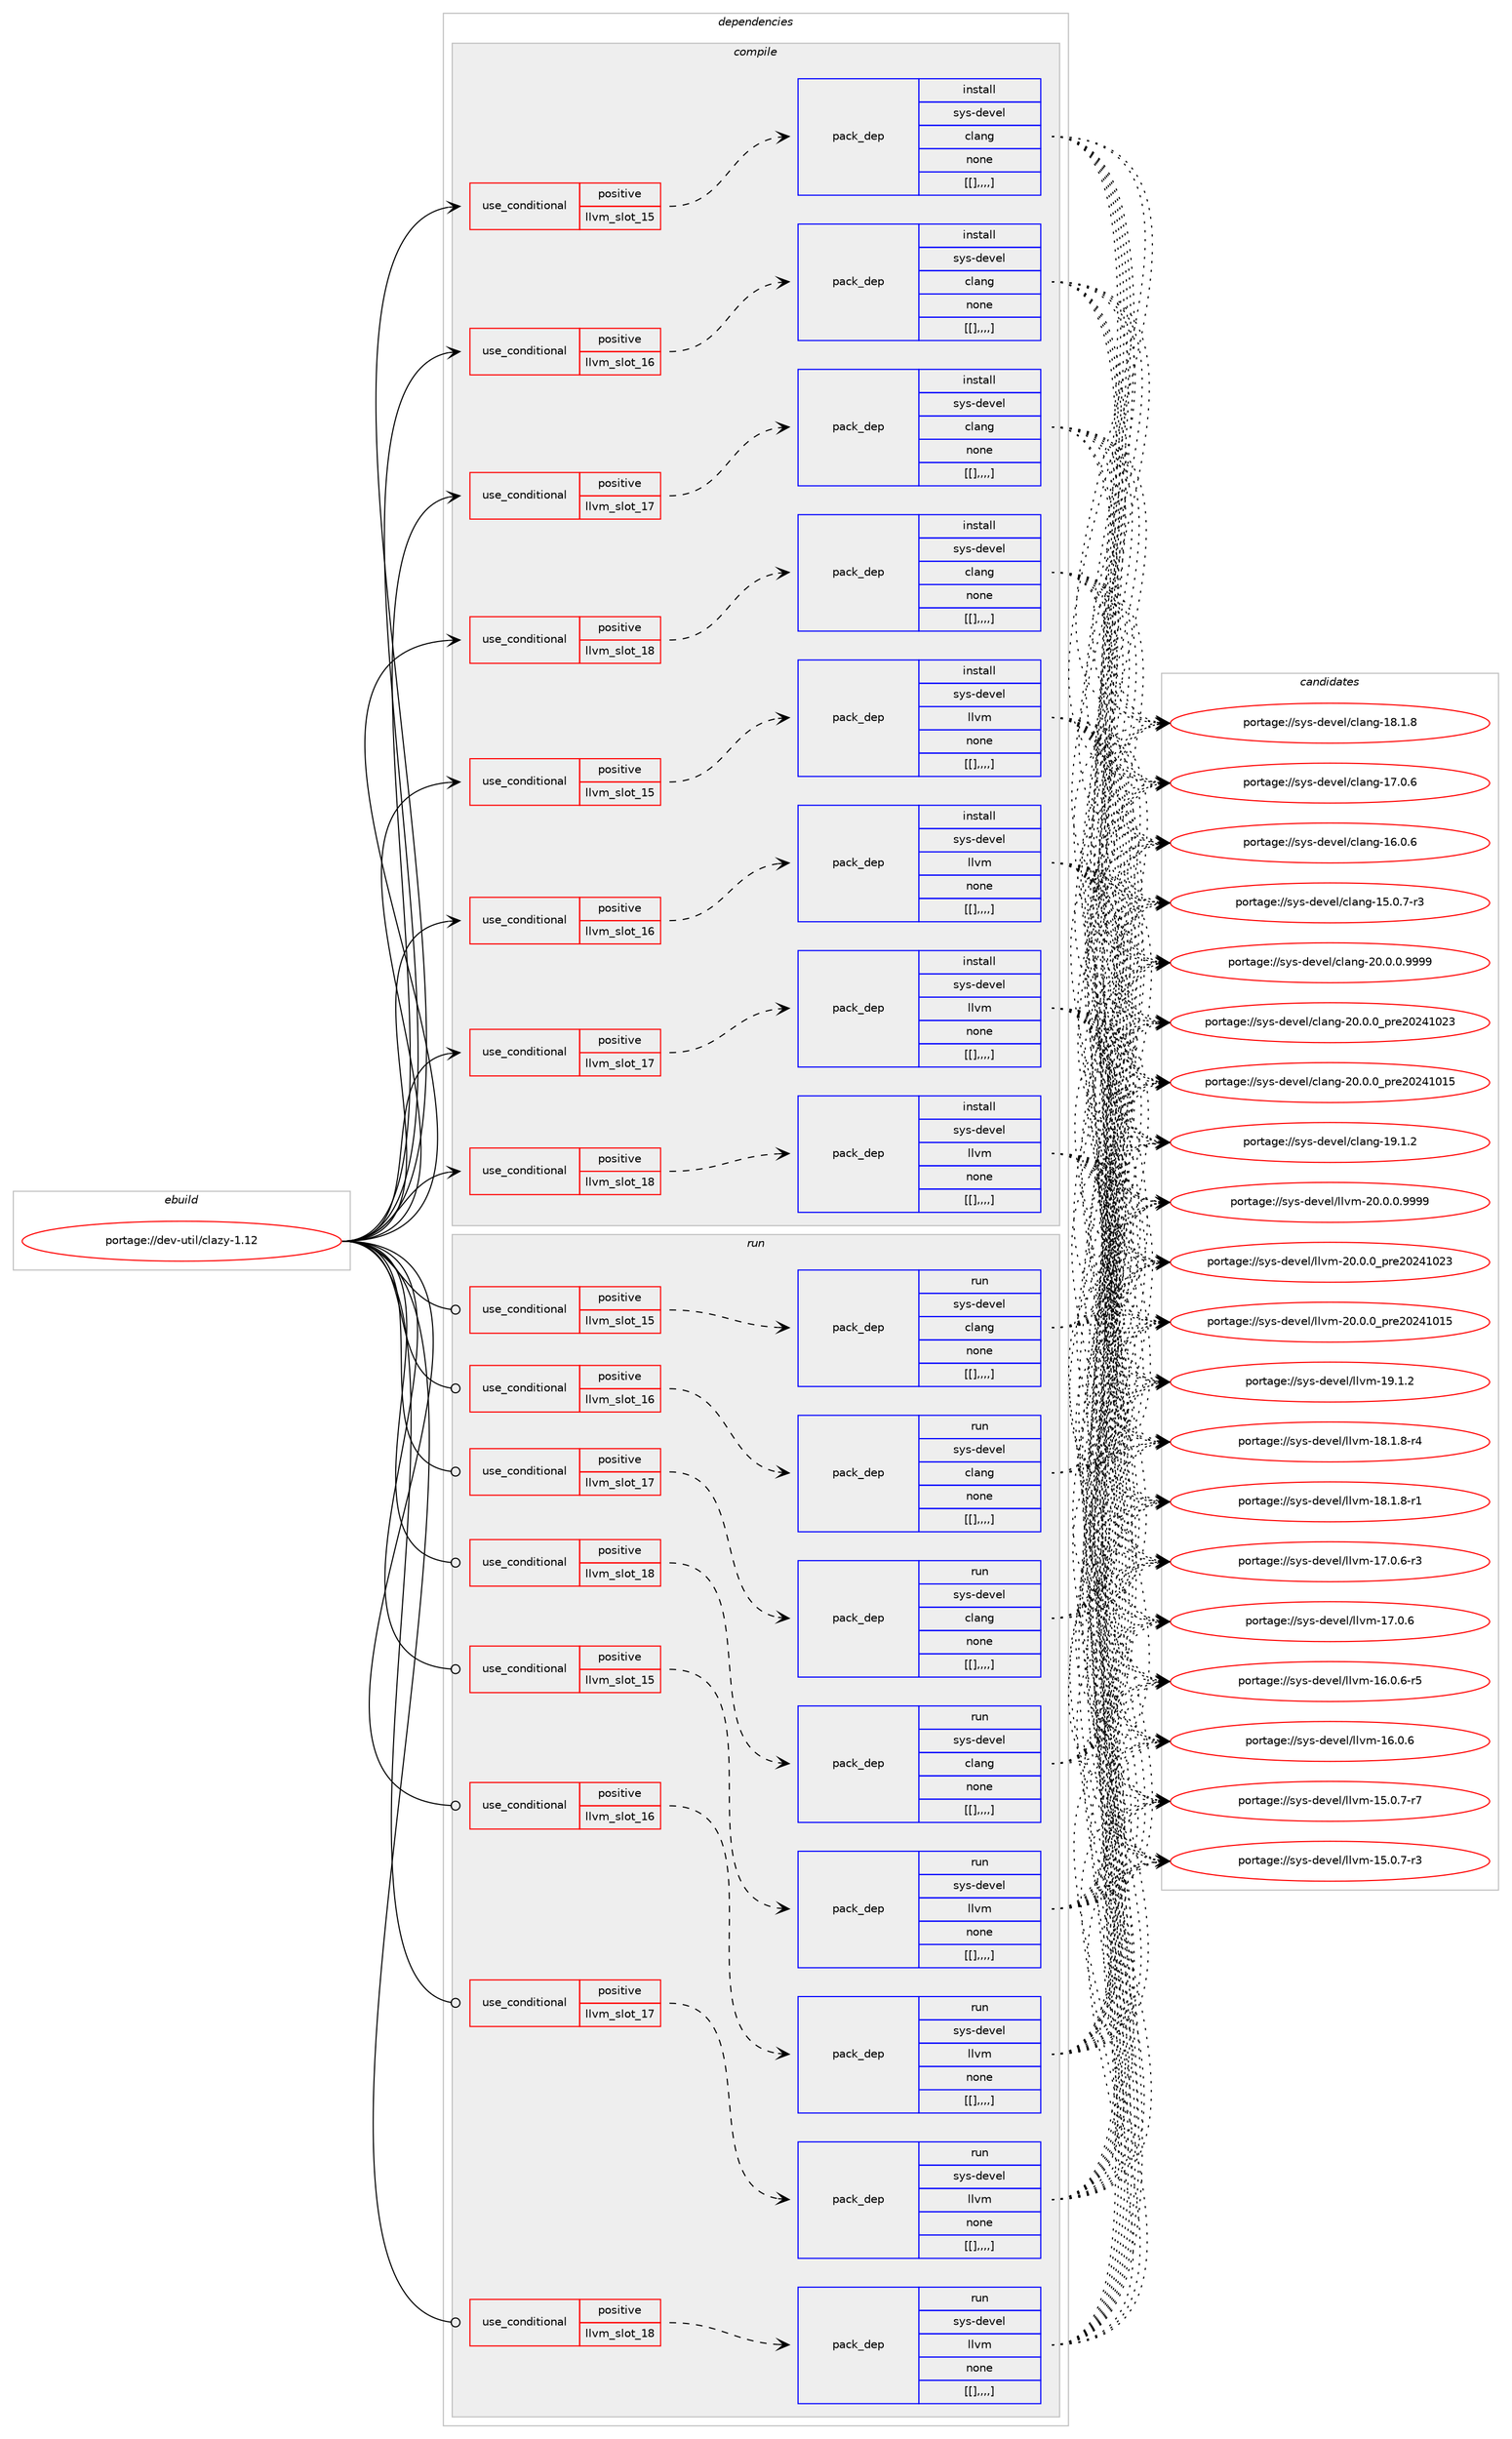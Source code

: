 digraph prolog {

# *************
# Graph options
# *************

newrank=true;
concentrate=true;
compound=true;
graph [rankdir=LR,fontname=Helvetica,fontsize=10,ranksep=1.5];#, ranksep=2.5, nodesep=0.2];
edge  [arrowhead=vee];
node  [fontname=Helvetica,fontsize=10];

# **********
# The ebuild
# **********

subgraph cluster_leftcol {
color=gray;
label=<<i>ebuild</i>>;
id [label="portage://dev-util/clazy-1.12", color=red, width=4, href="../dev-util/clazy-1.12.svg"];
}

# ****************
# The dependencies
# ****************

subgraph cluster_midcol {
color=gray;
label=<<i>dependencies</i>>;
subgraph cluster_compile {
fillcolor="#eeeeee";
style=filled;
label=<<i>compile</i>>;
subgraph cond64394 {
dependency224344 [label=<<TABLE BORDER="0" CELLBORDER="1" CELLSPACING="0" CELLPADDING="4"><TR><TD ROWSPAN="3" CELLPADDING="10">use_conditional</TD></TR><TR><TD>positive</TD></TR><TR><TD>llvm_slot_15</TD></TR></TABLE>>, shape=none, color=red];
subgraph pack158445 {
dependency224348 [label=<<TABLE BORDER="0" CELLBORDER="1" CELLSPACING="0" CELLPADDING="4" WIDTH="220"><TR><TD ROWSPAN="6" CELLPADDING="30">pack_dep</TD></TR><TR><TD WIDTH="110">install</TD></TR><TR><TD>sys-devel</TD></TR><TR><TD>clang</TD></TR><TR><TD>none</TD></TR><TR><TD>[[],,,,]</TD></TR></TABLE>>, shape=none, color=blue];
}
dependency224344:e -> dependency224348:w [weight=20,style="dashed",arrowhead="vee"];
}
id:e -> dependency224344:w [weight=20,style="solid",arrowhead="vee"];
subgraph cond64396 {
dependency224364 [label=<<TABLE BORDER="0" CELLBORDER="1" CELLSPACING="0" CELLPADDING="4"><TR><TD ROWSPAN="3" CELLPADDING="10">use_conditional</TD></TR><TR><TD>positive</TD></TR><TR><TD>llvm_slot_15</TD></TR></TABLE>>, shape=none, color=red];
subgraph pack158461 {
dependency224369 [label=<<TABLE BORDER="0" CELLBORDER="1" CELLSPACING="0" CELLPADDING="4" WIDTH="220"><TR><TD ROWSPAN="6" CELLPADDING="30">pack_dep</TD></TR><TR><TD WIDTH="110">install</TD></TR><TR><TD>sys-devel</TD></TR><TR><TD>llvm</TD></TR><TR><TD>none</TD></TR><TR><TD>[[],,,,]</TD></TR></TABLE>>, shape=none, color=blue];
}
dependency224364:e -> dependency224369:w [weight=20,style="dashed",arrowhead="vee"];
}
id:e -> dependency224364:w [weight=20,style="solid",arrowhead="vee"];
subgraph cond64401 {
dependency224376 [label=<<TABLE BORDER="0" CELLBORDER="1" CELLSPACING="0" CELLPADDING="4"><TR><TD ROWSPAN="3" CELLPADDING="10">use_conditional</TD></TR><TR><TD>positive</TD></TR><TR><TD>llvm_slot_16</TD></TR></TABLE>>, shape=none, color=red];
subgraph pack158489 {
dependency224404 [label=<<TABLE BORDER="0" CELLBORDER="1" CELLSPACING="0" CELLPADDING="4" WIDTH="220"><TR><TD ROWSPAN="6" CELLPADDING="30">pack_dep</TD></TR><TR><TD WIDTH="110">install</TD></TR><TR><TD>sys-devel</TD></TR><TR><TD>clang</TD></TR><TR><TD>none</TD></TR><TR><TD>[[],,,,]</TD></TR></TABLE>>, shape=none, color=blue];
}
dependency224376:e -> dependency224404:w [weight=20,style="dashed",arrowhead="vee"];
}
id:e -> dependency224376:w [weight=20,style="solid",arrowhead="vee"];
subgraph cond64406 {
dependency224454 [label=<<TABLE BORDER="0" CELLBORDER="1" CELLSPACING="0" CELLPADDING="4"><TR><TD ROWSPAN="3" CELLPADDING="10">use_conditional</TD></TR><TR><TD>positive</TD></TR><TR><TD>llvm_slot_16</TD></TR></TABLE>>, shape=none, color=red];
subgraph pack158542 {
dependency224470 [label=<<TABLE BORDER="0" CELLBORDER="1" CELLSPACING="0" CELLPADDING="4" WIDTH="220"><TR><TD ROWSPAN="6" CELLPADDING="30">pack_dep</TD></TR><TR><TD WIDTH="110">install</TD></TR><TR><TD>sys-devel</TD></TR><TR><TD>llvm</TD></TR><TR><TD>none</TD></TR><TR><TD>[[],,,,]</TD></TR></TABLE>>, shape=none, color=blue];
}
dependency224454:e -> dependency224470:w [weight=20,style="dashed",arrowhead="vee"];
}
id:e -> dependency224454:w [weight=20,style="solid",arrowhead="vee"];
subgraph cond64414 {
dependency224487 [label=<<TABLE BORDER="0" CELLBORDER="1" CELLSPACING="0" CELLPADDING="4"><TR><TD ROWSPAN="3" CELLPADDING="10">use_conditional</TD></TR><TR><TD>positive</TD></TR><TR><TD>llvm_slot_17</TD></TR></TABLE>>, shape=none, color=red];
subgraph pack158576 {
dependency224516 [label=<<TABLE BORDER="0" CELLBORDER="1" CELLSPACING="0" CELLPADDING="4" WIDTH="220"><TR><TD ROWSPAN="6" CELLPADDING="30">pack_dep</TD></TR><TR><TD WIDTH="110">install</TD></TR><TR><TD>sys-devel</TD></TR><TR><TD>clang</TD></TR><TR><TD>none</TD></TR><TR><TD>[[],,,,]</TD></TR></TABLE>>, shape=none, color=blue];
}
dependency224487:e -> dependency224516:w [weight=20,style="dashed",arrowhead="vee"];
}
id:e -> dependency224487:w [weight=20,style="solid",arrowhead="vee"];
subgraph cond64426 {
dependency224549 [label=<<TABLE BORDER="0" CELLBORDER="1" CELLSPACING="0" CELLPADDING="4"><TR><TD ROWSPAN="3" CELLPADDING="10">use_conditional</TD></TR><TR><TD>positive</TD></TR><TR><TD>llvm_slot_17</TD></TR></TABLE>>, shape=none, color=red];
subgraph pack158620 {
dependency224559 [label=<<TABLE BORDER="0" CELLBORDER="1" CELLSPACING="0" CELLPADDING="4" WIDTH="220"><TR><TD ROWSPAN="6" CELLPADDING="30">pack_dep</TD></TR><TR><TD WIDTH="110">install</TD></TR><TR><TD>sys-devel</TD></TR><TR><TD>llvm</TD></TR><TR><TD>none</TD></TR><TR><TD>[[],,,,]</TD></TR></TABLE>>, shape=none, color=blue];
}
dependency224549:e -> dependency224559:w [weight=20,style="dashed",arrowhead="vee"];
}
id:e -> dependency224549:w [weight=20,style="solid",arrowhead="vee"];
subgraph cond64428 {
dependency224612 [label=<<TABLE BORDER="0" CELLBORDER="1" CELLSPACING="0" CELLPADDING="4"><TR><TD ROWSPAN="3" CELLPADDING="10">use_conditional</TD></TR><TR><TD>positive</TD></TR><TR><TD>llvm_slot_18</TD></TR></TABLE>>, shape=none, color=red];
subgraph pack158674 {
dependency224624 [label=<<TABLE BORDER="0" CELLBORDER="1" CELLSPACING="0" CELLPADDING="4" WIDTH="220"><TR><TD ROWSPAN="6" CELLPADDING="30">pack_dep</TD></TR><TR><TD WIDTH="110">install</TD></TR><TR><TD>sys-devel</TD></TR><TR><TD>clang</TD></TR><TR><TD>none</TD></TR><TR><TD>[[],,,,]</TD></TR></TABLE>>, shape=none, color=blue];
}
dependency224612:e -> dependency224624:w [weight=20,style="dashed",arrowhead="vee"];
}
id:e -> dependency224612:w [weight=20,style="solid",arrowhead="vee"];
subgraph cond64440 {
dependency224648 [label=<<TABLE BORDER="0" CELLBORDER="1" CELLSPACING="0" CELLPADDING="4"><TR><TD ROWSPAN="3" CELLPADDING="10">use_conditional</TD></TR><TR><TD>positive</TD></TR><TR><TD>llvm_slot_18</TD></TR></TABLE>>, shape=none, color=red];
subgraph pack158702 {
dependency224664 [label=<<TABLE BORDER="0" CELLBORDER="1" CELLSPACING="0" CELLPADDING="4" WIDTH="220"><TR><TD ROWSPAN="6" CELLPADDING="30">pack_dep</TD></TR><TR><TD WIDTH="110">install</TD></TR><TR><TD>sys-devel</TD></TR><TR><TD>llvm</TD></TR><TR><TD>none</TD></TR><TR><TD>[[],,,,]</TD></TR></TABLE>>, shape=none, color=blue];
}
dependency224648:e -> dependency224664:w [weight=20,style="dashed",arrowhead="vee"];
}
id:e -> dependency224648:w [weight=20,style="solid",arrowhead="vee"];
}
subgraph cluster_compileandrun {
fillcolor="#eeeeee";
style=filled;
label=<<i>compile and run</i>>;
}
subgraph cluster_run {
fillcolor="#eeeeee";
style=filled;
label=<<i>run</i>>;
subgraph cond64450 {
dependency224668 [label=<<TABLE BORDER="0" CELLBORDER="1" CELLSPACING="0" CELLPADDING="4"><TR><TD ROWSPAN="3" CELLPADDING="10">use_conditional</TD></TR><TR><TD>positive</TD></TR><TR><TD>llvm_slot_15</TD></TR></TABLE>>, shape=none, color=red];
subgraph pack158748 {
dependency224710 [label=<<TABLE BORDER="0" CELLBORDER="1" CELLSPACING="0" CELLPADDING="4" WIDTH="220"><TR><TD ROWSPAN="6" CELLPADDING="30">pack_dep</TD></TR><TR><TD WIDTH="110">run</TD></TR><TR><TD>sys-devel</TD></TR><TR><TD>clang</TD></TR><TR><TD>none</TD></TR><TR><TD>[[],,,,]</TD></TR></TABLE>>, shape=none, color=blue];
}
dependency224668:e -> dependency224710:w [weight=20,style="dashed",arrowhead="vee"];
}
id:e -> dependency224668:w [weight=20,style="solid",arrowhead="odot"];
subgraph cond64466 {
dependency224734 [label=<<TABLE BORDER="0" CELLBORDER="1" CELLSPACING="0" CELLPADDING="4"><TR><TD ROWSPAN="3" CELLPADDING="10">use_conditional</TD></TR><TR><TD>positive</TD></TR><TR><TD>llvm_slot_15</TD></TR></TABLE>>, shape=none, color=red];
subgraph pack158773 {
dependency224747 [label=<<TABLE BORDER="0" CELLBORDER="1" CELLSPACING="0" CELLPADDING="4" WIDTH="220"><TR><TD ROWSPAN="6" CELLPADDING="30">pack_dep</TD></TR><TR><TD WIDTH="110">run</TD></TR><TR><TD>sys-devel</TD></TR><TR><TD>llvm</TD></TR><TR><TD>none</TD></TR><TR><TD>[[],,,,]</TD></TR></TABLE>>, shape=none, color=blue];
}
dependency224734:e -> dependency224747:w [weight=20,style="dashed",arrowhead="vee"];
}
id:e -> dependency224734:w [weight=20,style="solid",arrowhead="odot"];
subgraph cond64468 {
dependency224750 [label=<<TABLE BORDER="0" CELLBORDER="1" CELLSPACING="0" CELLPADDING="4"><TR><TD ROWSPAN="3" CELLPADDING="10">use_conditional</TD></TR><TR><TD>positive</TD></TR><TR><TD>llvm_slot_16</TD></TR></TABLE>>, shape=none, color=red];
subgraph pack158778 {
dependency224764 [label=<<TABLE BORDER="0" CELLBORDER="1" CELLSPACING="0" CELLPADDING="4" WIDTH="220"><TR><TD ROWSPAN="6" CELLPADDING="30">pack_dep</TD></TR><TR><TD WIDTH="110">run</TD></TR><TR><TD>sys-devel</TD></TR><TR><TD>clang</TD></TR><TR><TD>none</TD></TR><TR><TD>[[],,,,]</TD></TR></TABLE>>, shape=none, color=blue];
}
dependency224750:e -> dependency224764:w [weight=20,style="dashed",arrowhead="vee"];
}
id:e -> dependency224750:w [weight=20,style="solid",arrowhead="odot"];
subgraph cond64478 {
dependency224784 [label=<<TABLE BORDER="0" CELLBORDER="1" CELLSPACING="0" CELLPADDING="4"><TR><TD ROWSPAN="3" CELLPADDING="10">use_conditional</TD></TR><TR><TD>positive</TD></TR><TR><TD>llvm_slot_16</TD></TR></TABLE>>, shape=none, color=red];
subgraph pack158817 {
dependency224811 [label=<<TABLE BORDER="0" CELLBORDER="1" CELLSPACING="0" CELLPADDING="4" WIDTH="220"><TR><TD ROWSPAN="6" CELLPADDING="30">pack_dep</TD></TR><TR><TD WIDTH="110">run</TD></TR><TR><TD>sys-devel</TD></TR><TR><TD>llvm</TD></TR><TR><TD>none</TD></TR><TR><TD>[[],,,,]</TD></TR></TABLE>>, shape=none, color=blue];
}
dependency224784:e -> dependency224811:w [weight=20,style="dashed",arrowhead="vee"];
}
id:e -> dependency224784:w [weight=20,style="solid",arrowhead="odot"];
subgraph cond64486 {
dependency224817 [label=<<TABLE BORDER="0" CELLBORDER="1" CELLSPACING="0" CELLPADDING="4"><TR><TD ROWSPAN="3" CELLPADDING="10">use_conditional</TD></TR><TR><TD>positive</TD></TR><TR><TD>llvm_slot_17</TD></TR></TABLE>>, shape=none, color=red];
subgraph pack158840 {
dependency224830 [label=<<TABLE BORDER="0" CELLBORDER="1" CELLSPACING="0" CELLPADDING="4" WIDTH="220"><TR><TD ROWSPAN="6" CELLPADDING="30">pack_dep</TD></TR><TR><TD WIDTH="110">run</TD></TR><TR><TD>sys-devel</TD></TR><TR><TD>clang</TD></TR><TR><TD>none</TD></TR><TR><TD>[[],,,,]</TD></TR></TABLE>>, shape=none, color=blue];
}
dependency224817:e -> dependency224830:w [weight=20,style="dashed",arrowhead="vee"];
}
id:e -> dependency224817:w [weight=20,style="solid",arrowhead="odot"];
subgraph cond64491 {
dependency224839 [label=<<TABLE BORDER="0" CELLBORDER="1" CELLSPACING="0" CELLPADDING="4"><TR><TD ROWSPAN="3" CELLPADDING="10">use_conditional</TD></TR><TR><TD>positive</TD></TR><TR><TD>llvm_slot_17</TD></TR></TABLE>>, shape=none, color=red];
subgraph pack158862 {
dependency224858 [label=<<TABLE BORDER="0" CELLBORDER="1" CELLSPACING="0" CELLPADDING="4" WIDTH="220"><TR><TD ROWSPAN="6" CELLPADDING="30">pack_dep</TD></TR><TR><TD WIDTH="110">run</TD></TR><TR><TD>sys-devel</TD></TR><TR><TD>llvm</TD></TR><TR><TD>none</TD></TR><TR><TD>[[],,,,]</TD></TR></TABLE>>, shape=none, color=blue];
}
dependency224839:e -> dependency224858:w [weight=20,style="dashed",arrowhead="vee"];
}
id:e -> dependency224839:w [weight=20,style="solid",arrowhead="odot"];
subgraph cond64501 {
dependency224912 [label=<<TABLE BORDER="0" CELLBORDER="1" CELLSPACING="0" CELLPADDING="4"><TR><TD ROWSPAN="3" CELLPADDING="10">use_conditional</TD></TR><TR><TD>positive</TD></TR><TR><TD>llvm_slot_18</TD></TR></TABLE>>, shape=none, color=red];
subgraph pack158949 {
dependency225024 [label=<<TABLE BORDER="0" CELLBORDER="1" CELLSPACING="0" CELLPADDING="4" WIDTH="220"><TR><TD ROWSPAN="6" CELLPADDING="30">pack_dep</TD></TR><TR><TD WIDTH="110">run</TD></TR><TR><TD>sys-devel</TD></TR><TR><TD>clang</TD></TR><TR><TD>none</TD></TR><TR><TD>[[],,,,]</TD></TR></TABLE>>, shape=none, color=blue];
}
dependency224912:e -> dependency225024:w [weight=20,style="dashed",arrowhead="vee"];
}
id:e -> dependency224912:w [weight=20,style="solid",arrowhead="odot"];
subgraph cond64551 {
dependency225033 [label=<<TABLE BORDER="0" CELLBORDER="1" CELLSPACING="0" CELLPADDING="4"><TR><TD ROWSPAN="3" CELLPADDING="10">use_conditional</TD></TR><TR><TD>positive</TD></TR><TR><TD>llvm_slot_18</TD></TR></TABLE>>, shape=none, color=red];
subgraph pack158985 {
dependency225035 [label=<<TABLE BORDER="0" CELLBORDER="1" CELLSPACING="0" CELLPADDING="4" WIDTH="220"><TR><TD ROWSPAN="6" CELLPADDING="30">pack_dep</TD></TR><TR><TD WIDTH="110">run</TD></TR><TR><TD>sys-devel</TD></TR><TR><TD>llvm</TD></TR><TR><TD>none</TD></TR><TR><TD>[[],,,,]</TD></TR></TABLE>>, shape=none, color=blue];
}
dependency225033:e -> dependency225035:w [weight=20,style="dashed",arrowhead="vee"];
}
id:e -> dependency225033:w [weight=20,style="solid",arrowhead="odot"];
}
}

# **************
# The candidates
# **************

subgraph cluster_choices {
rank=same;
color=gray;
label=<<i>candidates</i>>;

subgraph choice158661 {
color=black;
nodesep=1;
choice11512111545100101118101108479910897110103455048464846484657575757 [label="portage://sys-devel/clang-20.0.0.9999", color=red, width=4,href="../sys-devel/clang-20.0.0.9999.svg"];
choice1151211154510010111810110847991089711010345504846484648951121141015048505249485051 [label="portage://sys-devel/clang-20.0.0_pre20241023", color=red, width=4,href="../sys-devel/clang-20.0.0_pre20241023.svg"];
choice1151211154510010111810110847991089711010345504846484648951121141015048505249484953 [label="portage://sys-devel/clang-20.0.0_pre20241015", color=red, width=4,href="../sys-devel/clang-20.0.0_pre20241015.svg"];
choice1151211154510010111810110847991089711010345495746494650 [label="portage://sys-devel/clang-19.1.2", color=red, width=4,href="../sys-devel/clang-19.1.2.svg"];
choice1151211154510010111810110847991089711010345495646494656 [label="portage://sys-devel/clang-18.1.8", color=red, width=4,href="../sys-devel/clang-18.1.8.svg"];
choice1151211154510010111810110847991089711010345495546484654 [label="portage://sys-devel/clang-17.0.6", color=red, width=4,href="../sys-devel/clang-17.0.6.svg"];
choice1151211154510010111810110847991089711010345495446484654 [label="portage://sys-devel/clang-16.0.6", color=red, width=4,href="../sys-devel/clang-16.0.6.svg"];
choice11512111545100101118101108479910897110103454953464846554511451 [label="portage://sys-devel/clang-15.0.7-r3", color=red, width=4,href="../sys-devel/clang-15.0.7-r3.svg"];
dependency224348:e -> choice11512111545100101118101108479910897110103455048464846484657575757:w [style=dotted,weight="100"];
dependency224348:e -> choice1151211154510010111810110847991089711010345504846484648951121141015048505249485051:w [style=dotted,weight="100"];
dependency224348:e -> choice1151211154510010111810110847991089711010345504846484648951121141015048505249484953:w [style=dotted,weight="100"];
dependency224348:e -> choice1151211154510010111810110847991089711010345495746494650:w [style=dotted,weight="100"];
dependency224348:e -> choice1151211154510010111810110847991089711010345495646494656:w [style=dotted,weight="100"];
dependency224348:e -> choice1151211154510010111810110847991089711010345495546484654:w [style=dotted,weight="100"];
dependency224348:e -> choice1151211154510010111810110847991089711010345495446484654:w [style=dotted,weight="100"];
dependency224348:e -> choice11512111545100101118101108479910897110103454953464846554511451:w [style=dotted,weight="100"];
}
subgraph choice158663 {
color=black;
nodesep=1;
choice1151211154510010111810110847108108118109455048464846484657575757 [label="portage://sys-devel/llvm-20.0.0.9999", color=red, width=4,href="../sys-devel/llvm-20.0.0.9999.svg"];
choice115121115451001011181011084710810811810945504846484648951121141015048505249485051 [label="portage://sys-devel/llvm-20.0.0_pre20241023", color=red, width=4,href="../sys-devel/llvm-20.0.0_pre20241023.svg"];
choice115121115451001011181011084710810811810945504846484648951121141015048505249484953 [label="portage://sys-devel/llvm-20.0.0_pre20241015", color=red, width=4,href="../sys-devel/llvm-20.0.0_pre20241015.svg"];
choice115121115451001011181011084710810811810945495746494650 [label="portage://sys-devel/llvm-19.1.2", color=red, width=4,href="../sys-devel/llvm-19.1.2.svg"];
choice1151211154510010111810110847108108118109454956464946564511452 [label="portage://sys-devel/llvm-18.1.8-r4", color=red, width=4,href="../sys-devel/llvm-18.1.8-r4.svg"];
choice1151211154510010111810110847108108118109454956464946564511449 [label="portage://sys-devel/llvm-18.1.8-r1", color=red, width=4,href="../sys-devel/llvm-18.1.8-r1.svg"];
choice1151211154510010111810110847108108118109454955464846544511451 [label="portage://sys-devel/llvm-17.0.6-r3", color=red, width=4,href="../sys-devel/llvm-17.0.6-r3.svg"];
choice115121115451001011181011084710810811810945495546484654 [label="portage://sys-devel/llvm-17.0.6", color=red, width=4,href="../sys-devel/llvm-17.0.6.svg"];
choice1151211154510010111810110847108108118109454954464846544511453 [label="portage://sys-devel/llvm-16.0.6-r5", color=red, width=4,href="../sys-devel/llvm-16.0.6-r5.svg"];
choice115121115451001011181011084710810811810945495446484654 [label="portage://sys-devel/llvm-16.0.6", color=red, width=4,href="../sys-devel/llvm-16.0.6.svg"];
choice1151211154510010111810110847108108118109454953464846554511455 [label="portage://sys-devel/llvm-15.0.7-r7", color=red, width=4,href="../sys-devel/llvm-15.0.7-r7.svg"];
choice1151211154510010111810110847108108118109454953464846554511451 [label="portage://sys-devel/llvm-15.0.7-r3", color=red, width=4,href="../sys-devel/llvm-15.0.7-r3.svg"];
dependency224369:e -> choice1151211154510010111810110847108108118109455048464846484657575757:w [style=dotted,weight="100"];
dependency224369:e -> choice115121115451001011181011084710810811810945504846484648951121141015048505249485051:w [style=dotted,weight="100"];
dependency224369:e -> choice115121115451001011181011084710810811810945504846484648951121141015048505249484953:w [style=dotted,weight="100"];
dependency224369:e -> choice115121115451001011181011084710810811810945495746494650:w [style=dotted,weight="100"];
dependency224369:e -> choice1151211154510010111810110847108108118109454956464946564511452:w [style=dotted,weight="100"];
dependency224369:e -> choice1151211154510010111810110847108108118109454956464946564511449:w [style=dotted,weight="100"];
dependency224369:e -> choice1151211154510010111810110847108108118109454955464846544511451:w [style=dotted,weight="100"];
dependency224369:e -> choice115121115451001011181011084710810811810945495546484654:w [style=dotted,weight="100"];
dependency224369:e -> choice1151211154510010111810110847108108118109454954464846544511453:w [style=dotted,weight="100"];
dependency224369:e -> choice115121115451001011181011084710810811810945495446484654:w [style=dotted,weight="100"];
dependency224369:e -> choice1151211154510010111810110847108108118109454953464846554511455:w [style=dotted,weight="100"];
dependency224369:e -> choice1151211154510010111810110847108108118109454953464846554511451:w [style=dotted,weight="100"];
}
subgraph choice158680 {
color=black;
nodesep=1;
choice11512111545100101118101108479910897110103455048464846484657575757 [label="portage://sys-devel/clang-20.0.0.9999", color=red, width=4,href="../sys-devel/clang-20.0.0.9999.svg"];
choice1151211154510010111810110847991089711010345504846484648951121141015048505249485051 [label="portage://sys-devel/clang-20.0.0_pre20241023", color=red, width=4,href="../sys-devel/clang-20.0.0_pre20241023.svg"];
choice1151211154510010111810110847991089711010345504846484648951121141015048505249484953 [label="portage://sys-devel/clang-20.0.0_pre20241015", color=red, width=4,href="../sys-devel/clang-20.0.0_pre20241015.svg"];
choice1151211154510010111810110847991089711010345495746494650 [label="portage://sys-devel/clang-19.1.2", color=red, width=4,href="../sys-devel/clang-19.1.2.svg"];
choice1151211154510010111810110847991089711010345495646494656 [label="portage://sys-devel/clang-18.1.8", color=red, width=4,href="../sys-devel/clang-18.1.8.svg"];
choice1151211154510010111810110847991089711010345495546484654 [label="portage://sys-devel/clang-17.0.6", color=red, width=4,href="../sys-devel/clang-17.0.6.svg"];
choice1151211154510010111810110847991089711010345495446484654 [label="portage://sys-devel/clang-16.0.6", color=red, width=4,href="../sys-devel/clang-16.0.6.svg"];
choice11512111545100101118101108479910897110103454953464846554511451 [label="portage://sys-devel/clang-15.0.7-r3", color=red, width=4,href="../sys-devel/clang-15.0.7-r3.svg"];
dependency224404:e -> choice11512111545100101118101108479910897110103455048464846484657575757:w [style=dotted,weight="100"];
dependency224404:e -> choice1151211154510010111810110847991089711010345504846484648951121141015048505249485051:w [style=dotted,weight="100"];
dependency224404:e -> choice1151211154510010111810110847991089711010345504846484648951121141015048505249484953:w [style=dotted,weight="100"];
dependency224404:e -> choice1151211154510010111810110847991089711010345495746494650:w [style=dotted,weight="100"];
dependency224404:e -> choice1151211154510010111810110847991089711010345495646494656:w [style=dotted,weight="100"];
dependency224404:e -> choice1151211154510010111810110847991089711010345495546484654:w [style=dotted,weight="100"];
dependency224404:e -> choice1151211154510010111810110847991089711010345495446484654:w [style=dotted,weight="100"];
dependency224404:e -> choice11512111545100101118101108479910897110103454953464846554511451:w [style=dotted,weight="100"];
}
subgraph choice158684 {
color=black;
nodesep=1;
choice1151211154510010111810110847108108118109455048464846484657575757 [label="portage://sys-devel/llvm-20.0.0.9999", color=red, width=4,href="../sys-devel/llvm-20.0.0.9999.svg"];
choice115121115451001011181011084710810811810945504846484648951121141015048505249485051 [label="portage://sys-devel/llvm-20.0.0_pre20241023", color=red, width=4,href="../sys-devel/llvm-20.0.0_pre20241023.svg"];
choice115121115451001011181011084710810811810945504846484648951121141015048505249484953 [label="portage://sys-devel/llvm-20.0.0_pre20241015", color=red, width=4,href="../sys-devel/llvm-20.0.0_pre20241015.svg"];
choice115121115451001011181011084710810811810945495746494650 [label="portage://sys-devel/llvm-19.1.2", color=red, width=4,href="../sys-devel/llvm-19.1.2.svg"];
choice1151211154510010111810110847108108118109454956464946564511452 [label="portage://sys-devel/llvm-18.1.8-r4", color=red, width=4,href="../sys-devel/llvm-18.1.8-r4.svg"];
choice1151211154510010111810110847108108118109454956464946564511449 [label="portage://sys-devel/llvm-18.1.8-r1", color=red, width=4,href="../sys-devel/llvm-18.1.8-r1.svg"];
choice1151211154510010111810110847108108118109454955464846544511451 [label="portage://sys-devel/llvm-17.0.6-r3", color=red, width=4,href="../sys-devel/llvm-17.0.6-r3.svg"];
choice115121115451001011181011084710810811810945495546484654 [label="portage://sys-devel/llvm-17.0.6", color=red, width=4,href="../sys-devel/llvm-17.0.6.svg"];
choice1151211154510010111810110847108108118109454954464846544511453 [label="portage://sys-devel/llvm-16.0.6-r5", color=red, width=4,href="../sys-devel/llvm-16.0.6-r5.svg"];
choice115121115451001011181011084710810811810945495446484654 [label="portage://sys-devel/llvm-16.0.6", color=red, width=4,href="../sys-devel/llvm-16.0.6.svg"];
choice1151211154510010111810110847108108118109454953464846554511455 [label="portage://sys-devel/llvm-15.0.7-r7", color=red, width=4,href="../sys-devel/llvm-15.0.7-r7.svg"];
choice1151211154510010111810110847108108118109454953464846554511451 [label="portage://sys-devel/llvm-15.0.7-r3", color=red, width=4,href="../sys-devel/llvm-15.0.7-r3.svg"];
dependency224470:e -> choice1151211154510010111810110847108108118109455048464846484657575757:w [style=dotted,weight="100"];
dependency224470:e -> choice115121115451001011181011084710810811810945504846484648951121141015048505249485051:w [style=dotted,weight="100"];
dependency224470:e -> choice115121115451001011181011084710810811810945504846484648951121141015048505249484953:w [style=dotted,weight="100"];
dependency224470:e -> choice115121115451001011181011084710810811810945495746494650:w [style=dotted,weight="100"];
dependency224470:e -> choice1151211154510010111810110847108108118109454956464946564511452:w [style=dotted,weight="100"];
dependency224470:e -> choice1151211154510010111810110847108108118109454956464946564511449:w [style=dotted,weight="100"];
dependency224470:e -> choice1151211154510010111810110847108108118109454955464846544511451:w [style=dotted,weight="100"];
dependency224470:e -> choice115121115451001011181011084710810811810945495546484654:w [style=dotted,weight="100"];
dependency224470:e -> choice1151211154510010111810110847108108118109454954464846544511453:w [style=dotted,weight="100"];
dependency224470:e -> choice115121115451001011181011084710810811810945495446484654:w [style=dotted,weight="100"];
dependency224470:e -> choice1151211154510010111810110847108108118109454953464846554511455:w [style=dotted,weight="100"];
dependency224470:e -> choice1151211154510010111810110847108108118109454953464846554511451:w [style=dotted,weight="100"];
}
subgraph choice158687 {
color=black;
nodesep=1;
choice11512111545100101118101108479910897110103455048464846484657575757 [label="portage://sys-devel/clang-20.0.0.9999", color=red, width=4,href="../sys-devel/clang-20.0.0.9999.svg"];
choice1151211154510010111810110847991089711010345504846484648951121141015048505249485051 [label="portage://sys-devel/clang-20.0.0_pre20241023", color=red, width=4,href="../sys-devel/clang-20.0.0_pre20241023.svg"];
choice1151211154510010111810110847991089711010345504846484648951121141015048505249484953 [label="portage://sys-devel/clang-20.0.0_pre20241015", color=red, width=4,href="../sys-devel/clang-20.0.0_pre20241015.svg"];
choice1151211154510010111810110847991089711010345495746494650 [label="portage://sys-devel/clang-19.1.2", color=red, width=4,href="../sys-devel/clang-19.1.2.svg"];
choice1151211154510010111810110847991089711010345495646494656 [label="portage://sys-devel/clang-18.1.8", color=red, width=4,href="../sys-devel/clang-18.1.8.svg"];
choice1151211154510010111810110847991089711010345495546484654 [label="portage://sys-devel/clang-17.0.6", color=red, width=4,href="../sys-devel/clang-17.0.6.svg"];
choice1151211154510010111810110847991089711010345495446484654 [label="portage://sys-devel/clang-16.0.6", color=red, width=4,href="../sys-devel/clang-16.0.6.svg"];
choice11512111545100101118101108479910897110103454953464846554511451 [label="portage://sys-devel/clang-15.0.7-r3", color=red, width=4,href="../sys-devel/clang-15.0.7-r3.svg"];
dependency224516:e -> choice11512111545100101118101108479910897110103455048464846484657575757:w [style=dotted,weight="100"];
dependency224516:e -> choice1151211154510010111810110847991089711010345504846484648951121141015048505249485051:w [style=dotted,weight="100"];
dependency224516:e -> choice1151211154510010111810110847991089711010345504846484648951121141015048505249484953:w [style=dotted,weight="100"];
dependency224516:e -> choice1151211154510010111810110847991089711010345495746494650:w [style=dotted,weight="100"];
dependency224516:e -> choice1151211154510010111810110847991089711010345495646494656:w [style=dotted,weight="100"];
dependency224516:e -> choice1151211154510010111810110847991089711010345495546484654:w [style=dotted,weight="100"];
dependency224516:e -> choice1151211154510010111810110847991089711010345495446484654:w [style=dotted,weight="100"];
dependency224516:e -> choice11512111545100101118101108479910897110103454953464846554511451:w [style=dotted,weight="100"];
}
subgraph choice158694 {
color=black;
nodesep=1;
choice1151211154510010111810110847108108118109455048464846484657575757 [label="portage://sys-devel/llvm-20.0.0.9999", color=red, width=4,href="../sys-devel/llvm-20.0.0.9999.svg"];
choice115121115451001011181011084710810811810945504846484648951121141015048505249485051 [label="portage://sys-devel/llvm-20.0.0_pre20241023", color=red, width=4,href="../sys-devel/llvm-20.0.0_pre20241023.svg"];
choice115121115451001011181011084710810811810945504846484648951121141015048505249484953 [label="portage://sys-devel/llvm-20.0.0_pre20241015", color=red, width=4,href="../sys-devel/llvm-20.0.0_pre20241015.svg"];
choice115121115451001011181011084710810811810945495746494650 [label="portage://sys-devel/llvm-19.1.2", color=red, width=4,href="../sys-devel/llvm-19.1.2.svg"];
choice1151211154510010111810110847108108118109454956464946564511452 [label="portage://sys-devel/llvm-18.1.8-r4", color=red, width=4,href="../sys-devel/llvm-18.1.8-r4.svg"];
choice1151211154510010111810110847108108118109454956464946564511449 [label="portage://sys-devel/llvm-18.1.8-r1", color=red, width=4,href="../sys-devel/llvm-18.1.8-r1.svg"];
choice1151211154510010111810110847108108118109454955464846544511451 [label="portage://sys-devel/llvm-17.0.6-r3", color=red, width=4,href="../sys-devel/llvm-17.0.6-r3.svg"];
choice115121115451001011181011084710810811810945495546484654 [label="portage://sys-devel/llvm-17.0.6", color=red, width=4,href="../sys-devel/llvm-17.0.6.svg"];
choice1151211154510010111810110847108108118109454954464846544511453 [label="portage://sys-devel/llvm-16.0.6-r5", color=red, width=4,href="../sys-devel/llvm-16.0.6-r5.svg"];
choice115121115451001011181011084710810811810945495446484654 [label="portage://sys-devel/llvm-16.0.6", color=red, width=4,href="../sys-devel/llvm-16.0.6.svg"];
choice1151211154510010111810110847108108118109454953464846554511455 [label="portage://sys-devel/llvm-15.0.7-r7", color=red, width=4,href="../sys-devel/llvm-15.0.7-r7.svg"];
choice1151211154510010111810110847108108118109454953464846554511451 [label="portage://sys-devel/llvm-15.0.7-r3", color=red, width=4,href="../sys-devel/llvm-15.0.7-r3.svg"];
dependency224559:e -> choice1151211154510010111810110847108108118109455048464846484657575757:w [style=dotted,weight="100"];
dependency224559:e -> choice115121115451001011181011084710810811810945504846484648951121141015048505249485051:w [style=dotted,weight="100"];
dependency224559:e -> choice115121115451001011181011084710810811810945504846484648951121141015048505249484953:w [style=dotted,weight="100"];
dependency224559:e -> choice115121115451001011181011084710810811810945495746494650:w [style=dotted,weight="100"];
dependency224559:e -> choice1151211154510010111810110847108108118109454956464946564511452:w [style=dotted,weight="100"];
dependency224559:e -> choice1151211154510010111810110847108108118109454956464946564511449:w [style=dotted,weight="100"];
dependency224559:e -> choice1151211154510010111810110847108108118109454955464846544511451:w [style=dotted,weight="100"];
dependency224559:e -> choice115121115451001011181011084710810811810945495546484654:w [style=dotted,weight="100"];
dependency224559:e -> choice1151211154510010111810110847108108118109454954464846544511453:w [style=dotted,weight="100"];
dependency224559:e -> choice115121115451001011181011084710810811810945495446484654:w [style=dotted,weight="100"];
dependency224559:e -> choice1151211154510010111810110847108108118109454953464846554511455:w [style=dotted,weight="100"];
dependency224559:e -> choice1151211154510010111810110847108108118109454953464846554511451:w [style=dotted,weight="100"];
}
subgraph choice158700 {
color=black;
nodesep=1;
choice11512111545100101118101108479910897110103455048464846484657575757 [label="portage://sys-devel/clang-20.0.0.9999", color=red, width=4,href="../sys-devel/clang-20.0.0.9999.svg"];
choice1151211154510010111810110847991089711010345504846484648951121141015048505249485051 [label="portage://sys-devel/clang-20.0.0_pre20241023", color=red, width=4,href="../sys-devel/clang-20.0.0_pre20241023.svg"];
choice1151211154510010111810110847991089711010345504846484648951121141015048505249484953 [label="portage://sys-devel/clang-20.0.0_pre20241015", color=red, width=4,href="../sys-devel/clang-20.0.0_pre20241015.svg"];
choice1151211154510010111810110847991089711010345495746494650 [label="portage://sys-devel/clang-19.1.2", color=red, width=4,href="../sys-devel/clang-19.1.2.svg"];
choice1151211154510010111810110847991089711010345495646494656 [label="portage://sys-devel/clang-18.1.8", color=red, width=4,href="../sys-devel/clang-18.1.8.svg"];
choice1151211154510010111810110847991089711010345495546484654 [label="portage://sys-devel/clang-17.0.6", color=red, width=4,href="../sys-devel/clang-17.0.6.svg"];
choice1151211154510010111810110847991089711010345495446484654 [label="portage://sys-devel/clang-16.0.6", color=red, width=4,href="../sys-devel/clang-16.0.6.svg"];
choice11512111545100101118101108479910897110103454953464846554511451 [label="portage://sys-devel/clang-15.0.7-r3", color=red, width=4,href="../sys-devel/clang-15.0.7-r3.svg"];
dependency224624:e -> choice11512111545100101118101108479910897110103455048464846484657575757:w [style=dotted,weight="100"];
dependency224624:e -> choice1151211154510010111810110847991089711010345504846484648951121141015048505249485051:w [style=dotted,weight="100"];
dependency224624:e -> choice1151211154510010111810110847991089711010345504846484648951121141015048505249484953:w [style=dotted,weight="100"];
dependency224624:e -> choice1151211154510010111810110847991089711010345495746494650:w [style=dotted,weight="100"];
dependency224624:e -> choice1151211154510010111810110847991089711010345495646494656:w [style=dotted,weight="100"];
dependency224624:e -> choice1151211154510010111810110847991089711010345495546484654:w [style=dotted,weight="100"];
dependency224624:e -> choice1151211154510010111810110847991089711010345495446484654:w [style=dotted,weight="100"];
dependency224624:e -> choice11512111545100101118101108479910897110103454953464846554511451:w [style=dotted,weight="100"];
}
subgraph choice158703 {
color=black;
nodesep=1;
choice1151211154510010111810110847108108118109455048464846484657575757 [label="portage://sys-devel/llvm-20.0.0.9999", color=red, width=4,href="../sys-devel/llvm-20.0.0.9999.svg"];
choice115121115451001011181011084710810811810945504846484648951121141015048505249485051 [label="portage://sys-devel/llvm-20.0.0_pre20241023", color=red, width=4,href="../sys-devel/llvm-20.0.0_pre20241023.svg"];
choice115121115451001011181011084710810811810945504846484648951121141015048505249484953 [label="portage://sys-devel/llvm-20.0.0_pre20241015", color=red, width=4,href="../sys-devel/llvm-20.0.0_pre20241015.svg"];
choice115121115451001011181011084710810811810945495746494650 [label="portage://sys-devel/llvm-19.1.2", color=red, width=4,href="../sys-devel/llvm-19.1.2.svg"];
choice1151211154510010111810110847108108118109454956464946564511452 [label="portage://sys-devel/llvm-18.1.8-r4", color=red, width=4,href="../sys-devel/llvm-18.1.8-r4.svg"];
choice1151211154510010111810110847108108118109454956464946564511449 [label="portage://sys-devel/llvm-18.1.8-r1", color=red, width=4,href="../sys-devel/llvm-18.1.8-r1.svg"];
choice1151211154510010111810110847108108118109454955464846544511451 [label="portage://sys-devel/llvm-17.0.6-r3", color=red, width=4,href="../sys-devel/llvm-17.0.6-r3.svg"];
choice115121115451001011181011084710810811810945495546484654 [label="portage://sys-devel/llvm-17.0.6", color=red, width=4,href="../sys-devel/llvm-17.0.6.svg"];
choice1151211154510010111810110847108108118109454954464846544511453 [label="portage://sys-devel/llvm-16.0.6-r5", color=red, width=4,href="../sys-devel/llvm-16.0.6-r5.svg"];
choice115121115451001011181011084710810811810945495446484654 [label="portage://sys-devel/llvm-16.0.6", color=red, width=4,href="../sys-devel/llvm-16.0.6.svg"];
choice1151211154510010111810110847108108118109454953464846554511455 [label="portage://sys-devel/llvm-15.0.7-r7", color=red, width=4,href="../sys-devel/llvm-15.0.7-r7.svg"];
choice1151211154510010111810110847108108118109454953464846554511451 [label="portage://sys-devel/llvm-15.0.7-r3", color=red, width=4,href="../sys-devel/llvm-15.0.7-r3.svg"];
dependency224664:e -> choice1151211154510010111810110847108108118109455048464846484657575757:w [style=dotted,weight="100"];
dependency224664:e -> choice115121115451001011181011084710810811810945504846484648951121141015048505249485051:w [style=dotted,weight="100"];
dependency224664:e -> choice115121115451001011181011084710810811810945504846484648951121141015048505249484953:w [style=dotted,weight="100"];
dependency224664:e -> choice115121115451001011181011084710810811810945495746494650:w [style=dotted,weight="100"];
dependency224664:e -> choice1151211154510010111810110847108108118109454956464946564511452:w [style=dotted,weight="100"];
dependency224664:e -> choice1151211154510010111810110847108108118109454956464946564511449:w [style=dotted,weight="100"];
dependency224664:e -> choice1151211154510010111810110847108108118109454955464846544511451:w [style=dotted,weight="100"];
dependency224664:e -> choice115121115451001011181011084710810811810945495546484654:w [style=dotted,weight="100"];
dependency224664:e -> choice1151211154510010111810110847108108118109454954464846544511453:w [style=dotted,weight="100"];
dependency224664:e -> choice115121115451001011181011084710810811810945495446484654:w [style=dotted,weight="100"];
dependency224664:e -> choice1151211154510010111810110847108108118109454953464846554511455:w [style=dotted,weight="100"];
dependency224664:e -> choice1151211154510010111810110847108108118109454953464846554511451:w [style=dotted,weight="100"];
}
subgraph choice158708 {
color=black;
nodesep=1;
choice11512111545100101118101108479910897110103455048464846484657575757 [label="portage://sys-devel/clang-20.0.0.9999", color=red, width=4,href="../sys-devel/clang-20.0.0.9999.svg"];
choice1151211154510010111810110847991089711010345504846484648951121141015048505249485051 [label="portage://sys-devel/clang-20.0.0_pre20241023", color=red, width=4,href="../sys-devel/clang-20.0.0_pre20241023.svg"];
choice1151211154510010111810110847991089711010345504846484648951121141015048505249484953 [label="portage://sys-devel/clang-20.0.0_pre20241015", color=red, width=4,href="../sys-devel/clang-20.0.0_pre20241015.svg"];
choice1151211154510010111810110847991089711010345495746494650 [label="portage://sys-devel/clang-19.1.2", color=red, width=4,href="../sys-devel/clang-19.1.2.svg"];
choice1151211154510010111810110847991089711010345495646494656 [label="portage://sys-devel/clang-18.1.8", color=red, width=4,href="../sys-devel/clang-18.1.8.svg"];
choice1151211154510010111810110847991089711010345495546484654 [label="portage://sys-devel/clang-17.0.6", color=red, width=4,href="../sys-devel/clang-17.0.6.svg"];
choice1151211154510010111810110847991089711010345495446484654 [label="portage://sys-devel/clang-16.0.6", color=red, width=4,href="../sys-devel/clang-16.0.6.svg"];
choice11512111545100101118101108479910897110103454953464846554511451 [label="portage://sys-devel/clang-15.0.7-r3", color=red, width=4,href="../sys-devel/clang-15.0.7-r3.svg"];
dependency224710:e -> choice11512111545100101118101108479910897110103455048464846484657575757:w [style=dotted,weight="100"];
dependency224710:e -> choice1151211154510010111810110847991089711010345504846484648951121141015048505249485051:w [style=dotted,weight="100"];
dependency224710:e -> choice1151211154510010111810110847991089711010345504846484648951121141015048505249484953:w [style=dotted,weight="100"];
dependency224710:e -> choice1151211154510010111810110847991089711010345495746494650:w [style=dotted,weight="100"];
dependency224710:e -> choice1151211154510010111810110847991089711010345495646494656:w [style=dotted,weight="100"];
dependency224710:e -> choice1151211154510010111810110847991089711010345495546484654:w [style=dotted,weight="100"];
dependency224710:e -> choice1151211154510010111810110847991089711010345495446484654:w [style=dotted,weight="100"];
dependency224710:e -> choice11512111545100101118101108479910897110103454953464846554511451:w [style=dotted,weight="100"];
}
subgraph choice158713 {
color=black;
nodesep=1;
choice1151211154510010111810110847108108118109455048464846484657575757 [label="portage://sys-devel/llvm-20.0.0.9999", color=red, width=4,href="../sys-devel/llvm-20.0.0.9999.svg"];
choice115121115451001011181011084710810811810945504846484648951121141015048505249485051 [label="portage://sys-devel/llvm-20.0.0_pre20241023", color=red, width=4,href="../sys-devel/llvm-20.0.0_pre20241023.svg"];
choice115121115451001011181011084710810811810945504846484648951121141015048505249484953 [label="portage://sys-devel/llvm-20.0.0_pre20241015", color=red, width=4,href="../sys-devel/llvm-20.0.0_pre20241015.svg"];
choice115121115451001011181011084710810811810945495746494650 [label="portage://sys-devel/llvm-19.1.2", color=red, width=4,href="../sys-devel/llvm-19.1.2.svg"];
choice1151211154510010111810110847108108118109454956464946564511452 [label="portage://sys-devel/llvm-18.1.8-r4", color=red, width=4,href="../sys-devel/llvm-18.1.8-r4.svg"];
choice1151211154510010111810110847108108118109454956464946564511449 [label="portage://sys-devel/llvm-18.1.8-r1", color=red, width=4,href="../sys-devel/llvm-18.1.8-r1.svg"];
choice1151211154510010111810110847108108118109454955464846544511451 [label="portage://sys-devel/llvm-17.0.6-r3", color=red, width=4,href="../sys-devel/llvm-17.0.6-r3.svg"];
choice115121115451001011181011084710810811810945495546484654 [label="portage://sys-devel/llvm-17.0.6", color=red, width=4,href="../sys-devel/llvm-17.0.6.svg"];
choice1151211154510010111810110847108108118109454954464846544511453 [label="portage://sys-devel/llvm-16.0.6-r5", color=red, width=4,href="../sys-devel/llvm-16.0.6-r5.svg"];
choice115121115451001011181011084710810811810945495446484654 [label="portage://sys-devel/llvm-16.0.6", color=red, width=4,href="../sys-devel/llvm-16.0.6.svg"];
choice1151211154510010111810110847108108118109454953464846554511455 [label="portage://sys-devel/llvm-15.0.7-r7", color=red, width=4,href="../sys-devel/llvm-15.0.7-r7.svg"];
choice1151211154510010111810110847108108118109454953464846554511451 [label="portage://sys-devel/llvm-15.0.7-r3", color=red, width=4,href="../sys-devel/llvm-15.0.7-r3.svg"];
dependency224747:e -> choice1151211154510010111810110847108108118109455048464846484657575757:w [style=dotted,weight="100"];
dependency224747:e -> choice115121115451001011181011084710810811810945504846484648951121141015048505249485051:w [style=dotted,weight="100"];
dependency224747:e -> choice115121115451001011181011084710810811810945504846484648951121141015048505249484953:w [style=dotted,weight="100"];
dependency224747:e -> choice115121115451001011181011084710810811810945495746494650:w [style=dotted,weight="100"];
dependency224747:e -> choice1151211154510010111810110847108108118109454956464946564511452:w [style=dotted,weight="100"];
dependency224747:e -> choice1151211154510010111810110847108108118109454956464946564511449:w [style=dotted,weight="100"];
dependency224747:e -> choice1151211154510010111810110847108108118109454955464846544511451:w [style=dotted,weight="100"];
dependency224747:e -> choice115121115451001011181011084710810811810945495546484654:w [style=dotted,weight="100"];
dependency224747:e -> choice1151211154510010111810110847108108118109454954464846544511453:w [style=dotted,weight="100"];
dependency224747:e -> choice115121115451001011181011084710810811810945495446484654:w [style=dotted,weight="100"];
dependency224747:e -> choice1151211154510010111810110847108108118109454953464846554511455:w [style=dotted,weight="100"];
dependency224747:e -> choice1151211154510010111810110847108108118109454953464846554511451:w [style=dotted,weight="100"];
}
subgraph choice158734 {
color=black;
nodesep=1;
choice11512111545100101118101108479910897110103455048464846484657575757 [label="portage://sys-devel/clang-20.0.0.9999", color=red, width=4,href="../sys-devel/clang-20.0.0.9999.svg"];
choice1151211154510010111810110847991089711010345504846484648951121141015048505249485051 [label="portage://sys-devel/clang-20.0.0_pre20241023", color=red, width=4,href="../sys-devel/clang-20.0.0_pre20241023.svg"];
choice1151211154510010111810110847991089711010345504846484648951121141015048505249484953 [label="portage://sys-devel/clang-20.0.0_pre20241015", color=red, width=4,href="../sys-devel/clang-20.0.0_pre20241015.svg"];
choice1151211154510010111810110847991089711010345495746494650 [label="portage://sys-devel/clang-19.1.2", color=red, width=4,href="../sys-devel/clang-19.1.2.svg"];
choice1151211154510010111810110847991089711010345495646494656 [label="portage://sys-devel/clang-18.1.8", color=red, width=4,href="../sys-devel/clang-18.1.8.svg"];
choice1151211154510010111810110847991089711010345495546484654 [label="portage://sys-devel/clang-17.0.6", color=red, width=4,href="../sys-devel/clang-17.0.6.svg"];
choice1151211154510010111810110847991089711010345495446484654 [label="portage://sys-devel/clang-16.0.6", color=red, width=4,href="../sys-devel/clang-16.0.6.svg"];
choice11512111545100101118101108479910897110103454953464846554511451 [label="portage://sys-devel/clang-15.0.7-r3", color=red, width=4,href="../sys-devel/clang-15.0.7-r3.svg"];
dependency224764:e -> choice11512111545100101118101108479910897110103455048464846484657575757:w [style=dotted,weight="100"];
dependency224764:e -> choice1151211154510010111810110847991089711010345504846484648951121141015048505249485051:w [style=dotted,weight="100"];
dependency224764:e -> choice1151211154510010111810110847991089711010345504846484648951121141015048505249484953:w [style=dotted,weight="100"];
dependency224764:e -> choice1151211154510010111810110847991089711010345495746494650:w [style=dotted,weight="100"];
dependency224764:e -> choice1151211154510010111810110847991089711010345495646494656:w [style=dotted,weight="100"];
dependency224764:e -> choice1151211154510010111810110847991089711010345495546484654:w [style=dotted,weight="100"];
dependency224764:e -> choice1151211154510010111810110847991089711010345495446484654:w [style=dotted,weight="100"];
dependency224764:e -> choice11512111545100101118101108479910897110103454953464846554511451:w [style=dotted,weight="100"];
}
subgraph choice158743 {
color=black;
nodesep=1;
choice1151211154510010111810110847108108118109455048464846484657575757 [label="portage://sys-devel/llvm-20.0.0.9999", color=red, width=4,href="../sys-devel/llvm-20.0.0.9999.svg"];
choice115121115451001011181011084710810811810945504846484648951121141015048505249485051 [label="portage://sys-devel/llvm-20.0.0_pre20241023", color=red, width=4,href="../sys-devel/llvm-20.0.0_pre20241023.svg"];
choice115121115451001011181011084710810811810945504846484648951121141015048505249484953 [label="portage://sys-devel/llvm-20.0.0_pre20241015", color=red, width=4,href="../sys-devel/llvm-20.0.0_pre20241015.svg"];
choice115121115451001011181011084710810811810945495746494650 [label="portage://sys-devel/llvm-19.1.2", color=red, width=4,href="../sys-devel/llvm-19.1.2.svg"];
choice1151211154510010111810110847108108118109454956464946564511452 [label="portage://sys-devel/llvm-18.1.8-r4", color=red, width=4,href="../sys-devel/llvm-18.1.8-r4.svg"];
choice1151211154510010111810110847108108118109454956464946564511449 [label="portage://sys-devel/llvm-18.1.8-r1", color=red, width=4,href="../sys-devel/llvm-18.1.8-r1.svg"];
choice1151211154510010111810110847108108118109454955464846544511451 [label="portage://sys-devel/llvm-17.0.6-r3", color=red, width=4,href="../sys-devel/llvm-17.0.6-r3.svg"];
choice115121115451001011181011084710810811810945495546484654 [label="portage://sys-devel/llvm-17.0.6", color=red, width=4,href="../sys-devel/llvm-17.0.6.svg"];
choice1151211154510010111810110847108108118109454954464846544511453 [label="portage://sys-devel/llvm-16.0.6-r5", color=red, width=4,href="../sys-devel/llvm-16.0.6-r5.svg"];
choice115121115451001011181011084710810811810945495446484654 [label="portage://sys-devel/llvm-16.0.6", color=red, width=4,href="../sys-devel/llvm-16.0.6.svg"];
choice1151211154510010111810110847108108118109454953464846554511455 [label="portage://sys-devel/llvm-15.0.7-r7", color=red, width=4,href="../sys-devel/llvm-15.0.7-r7.svg"];
choice1151211154510010111810110847108108118109454953464846554511451 [label="portage://sys-devel/llvm-15.0.7-r3", color=red, width=4,href="../sys-devel/llvm-15.0.7-r3.svg"];
dependency224811:e -> choice1151211154510010111810110847108108118109455048464846484657575757:w [style=dotted,weight="100"];
dependency224811:e -> choice115121115451001011181011084710810811810945504846484648951121141015048505249485051:w [style=dotted,weight="100"];
dependency224811:e -> choice115121115451001011181011084710810811810945504846484648951121141015048505249484953:w [style=dotted,weight="100"];
dependency224811:e -> choice115121115451001011181011084710810811810945495746494650:w [style=dotted,weight="100"];
dependency224811:e -> choice1151211154510010111810110847108108118109454956464946564511452:w [style=dotted,weight="100"];
dependency224811:e -> choice1151211154510010111810110847108108118109454956464946564511449:w [style=dotted,weight="100"];
dependency224811:e -> choice1151211154510010111810110847108108118109454955464846544511451:w [style=dotted,weight="100"];
dependency224811:e -> choice115121115451001011181011084710810811810945495546484654:w [style=dotted,weight="100"];
dependency224811:e -> choice1151211154510010111810110847108108118109454954464846544511453:w [style=dotted,weight="100"];
dependency224811:e -> choice115121115451001011181011084710810811810945495446484654:w [style=dotted,weight="100"];
dependency224811:e -> choice1151211154510010111810110847108108118109454953464846554511455:w [style=dotted,weight="100"];
dependency224811:e -> choice1151211154510010111810110847108108118109454953464846554511451:w [style=dotted,weight="100"];
}
subgraph choice158761 {
color=black;
nodesep=1;
choice11512111545100101118101108479910897110103455048464846484657575757 [label="portage://sys-devel/clang-20.0.0.9999", color=red, width=4,href="../sys-devel/clang-20.0.0.9999.svg"];
choice1151211154510010111810110847991089711010345504846484648951121141015048505249485051 [label="portage://sys-devel/clang-20.0.0_pre20241023", color=red, width=4,href="../sys-devel/clang-20.0.0_pre20241023.svg"];
choice1151211154510010111810110847991089711010345504846484648951121141015048505249484953 [label="portage://sys-devel/clang-20.0.0_pre20241015", color=red, width=4,href="../sys-devel/clang-20.0.0_pre20241015.svg"];
choice1151211154510010111810110847991089711010345495746494650 [label="portage://sys-devel/clang-19.1.2", color=red, width=4,href="../sys-devel/clang-19.1.2.svg"];
choice1151211154510010111810110847991089711010345495646494656 [label="portage://sys-devel/clang-18.1.8", color=red, width=4,href="../sys-devel/clang-18.1.8.svg"];
choice1151211154510010111810110847991089711010345495546484654 [label="portage://sys-devel/clang-17.0.6", color=red, width=4,href="../sys-devel/clang-17.0.6.svg"];
choice1151211154510010111810110847991089711010345495446484654 [label="portage://sys-devel/clang-16.0.6", color=red, width=4,href="../sys-devel/clang-16.0.6.svg"];
choice11512111545100101118101108479910897110103454953464846554511451 [label="portage://sys-devel/clang-15.0.7-r3", color=red, width=4,href="../sys-devel/clang-15.0.7-r3.svg"];
dependency224830:e -> choice11512111545100101118101108479910897110103455048464846484657575757:w [style=dotted,weight="100"];
dependency224830:e -> choice1151211154510010111810110847991089711010345504846484648951121141015048505249485051:w [style=dotted,weight="100"];
dependency224830:e -> choice1151211154510010111810110847991089711010345504846484648951121141015048505249484953:w [style=dotted,weight="100"];
dependency224830:e -> choice1151211154510010111810110847991089711010345495746494650:w [style=dotted,weight="100"];
dependency224830:e -> choice1151211154510010111810110847991089711010345495646494656:w [style=dotted,weight="100"];
dependency224830:e -> choice1151211154510010111810110847991089711010345495546484654:w [style=dotted,weight="100"];
dependency224830:e -> choice1151211154510010111810110847991089711010345495446484654:w [style=dotted,weight="100"];
dependency224830:e -> choice11512111545100101118101108479910897110103454953464846554511451:w [style=dotted,weight="100"];
}
subgraph choice158771 {
color=black;
nodesep=1;
choice1151211154510010111810110847108108118109455048464846484657575757 [label="portage://sys-devel/llvm-20.0.0.9999", color=red, width=4,href="../sys-devel/llvm-20.0.0.9999.svg"];
choice115121115451001011181011084710810811810945504846484648951121141015048505249485051 [label="portage://sys-devel/llvm-20.0.0_pre20241023", color=red, width=4,href="../sys-devel/llvm-20.0.0_pre20241023.svg"];
choice115121115451001011181011084710810811810945504846484648951121141015048505249484953 [label="portage://sys-devel/llvm-20.0.0_pre20241015", color=red, width=4,href="../sys-devel/llvm-20.0.0_pre20241015.svg"];
choice115121115451001011181011084710810811810945495746494650 [label="portage://sys-devel/llvm-19.1.2", color=red, width=4,href="../sys-devel/llvm-19.1.2.svg"];
choice1151211154510010111810110847108108118109454956464946564511452 [label="portage://sys-devel/llvm-18.1.8-r4", color=red, width=4,href="../sys-devel/llvm-18.1.8-r4.svg"];
choice1151211154510010111810110847108108118109454956464946564511449 [label="portage://sys-devel/llvm-18.1.8-r1", color=red, width=4,href="../sys-devel/llvm-18.1.8-r1.svg"];
choice1151211154510010111810110847108108118109454955464846544511451 [label="portage://sys-devel/llvm-17.0.6-r3", color=red, width=4,href="../sys-devel/llvm-17.0.6-r3.svg"];
choice115121115451001011181011084710810811810945495546484654 [label="portage://sys-devel/llvm-17.0.6", color=red, width=4,href="../sys-devel/llvm-17.0.6.svg"];
choice1151211154510010111810110847108108118109454954464846544511453 [label="portage://sys-devel/llvm-16.0.6-r5", color=red, width=4,href="../sys-devel/llvm-16.0.6-r5.svg"];
choice115121115451001011181011084710810811810945495446484654 [label="portage://sys-devel/llvm-16.0.6", color=red, width=4,href="../sys-devel/llvm-16.0.6.svg"];
choice1151211154510010111810110847108108118109454953464846554511455 [label="portage://sys-devel/llvm-15.0.7-r7", color=red, width=4,href="../sys-devel/llvm-15.0.7-r7.svg"];
choice1151211154510010111810110847108108118109454953464846554511451 [label="portage://sys-devel/llvm-15.0.7-r3", color=red, width=4,href="../sys-devel/llvm-15.0.7-r3.svg"];
dependency224858:e -> choice1151211154510010111810110847108108118109455048464846484657575757:w [style=dotted,weight="100"];
dependency224858:e -> choice115121115451001011181011084710810811810945504846484648951121141015048505249485051:w [style=dotted,weight="100"];
dependency224858:e -> choice115121115451001011181011084710810811810945504846484648951121141015048505249484953:w [style=dotted,weight="100"];
dependency224858:e -> choice115121115451001011181011084710810811810945495746494650:w [style=dotted,weight="100"];
dependency224858:e -> choice1151211154510010111810110847108108118109454956464946564511452:w [style=dotted,weight="100"];
dependency224858:e -> choice1151211154510010111810110847108108118109454956464946564511449:w [style=dotted,weight="100"];
dependency224858:e -> choice1151211154510010111810110847108108118109454955464846544511451:w [style=dotted,weight="100"];
dependency224858:e -> choice115121115451001011181011084710810811810945495546484654:w [style=dotted,weight="100"];
dependency224858:e -> choice1151211154510010111810110847108108118109454954464846544511453:w [style=dotted,weight="100"];
dependency224858:e -> choice115121115451001011181011084710810811810945495446484654:w [style=dotted,weight="100"];
dependency224858:e -> choice1151211154510010111810110847108108118109454953464846554511455:w [style=dotted,weight="100"];
dependency224858:e -> choice1151211154510010111810110847108108118109454953464846554511451:w [style=dotted,weight="100"];
}
subgraph choice158813 {
color=black;
nodesep=1;
choice11512111545100101118101108479910897110103455048464846484657575757 [label="portage://sys-devel/clang-20.0.0.9999", color=red, width=4,href="../sys-devel/clang-20.0.0.9999.svg"];
choice1151211154510010111810110847991089711010345504846484648951121141015048505249485051 [label="portage://sys-devel/clang-20.0.0_pre20241023", color=red, width=4,href="../sys-devel/clang-20.0.0_pre20241023.svg"];
choice1151211154510010111810110847991089711010345504846484648951121141015048505249484953 [label="portage://sys-devel/clang-20.0.0_pre20241015", color=red, width=4,href="../sys-devel/clang-20.0.0_pre20241015.svg"];
choice1151211154510010111810110847991089711010345495746494650 [label="portage://sys-devel/clang-19.1.2", color=red, width=4,href="../sys-devel/clang-19.1.2.svg"];
choice1151211154510010111810110847991089711010345495646494656 [label="portage://sys-devel/clang-18.1.8", color=red, width=4,href="../sys-devel/clang-18.1.8.svg"];
choice1151211154510010111810110847991089711010345495546484654 [label="portage://sys-devel/clang-17.0.6", color=red, width=4,href="../sys-devel/clang-17.0.6.svg"];
choice1151211154510010111810110847991089711010345495446484654 [label="portage://sys-devel/clang-16.0.6", color=red, width=4,href="../sys-devel/clang-16.0.6.svg"];
choice11512111545100101118101108479910897110103454953464846554511451 [label="portage://sys-devel/clang-15.0.7-r3", color=red, width=4,href="../sys-devel/clang-15.0.7-r3.svg"];
dependency225024:e -> choice11512111545100101118101108479910897110103455048464846484657575757:w [style=dotted,weight="100"];
dependency225024:e -> choice1151211154510010111810110847991089711010345504846484648951121141015048505249485051:w [style=dotted,weight="100"];
dependency225024:e -> choice1151211154510010111810110847991089711010345504846484648951121141015048505249484953:w [style=dotted,weight="100"];
dependency225024:e -> choice1151211154510010111810110847991089711010345495746494650:w [style=dotted,weight="100"];
dependency225024:e -> choice1151211154510010111810110847991089711010345495646494656:w [style=dotted,weight="100"];
dependency225024:e -> choice1151211154510010111810110847991089711010345495546484654:w [style=dotted,weight="100"];
dependency225024:e -> choice1151211154510010111810110847991089711010345495446484654:w [style=dotted,weight="100"];
dependency225024:e -> choice11512111545100101118101108479910897110103454953464846554511451:w [style=dotted,weight="100"];
}
subgraph choice158822 {
color=black;
nodesep=1;
choice1151211154510010111810110847108108118109455048464846484657575757 [label="portage://sys-devel/llvm-20.0.0.9999", color=red, width=4,href="../sys-devel/llvm-20.0.0.9999.svg"];
choice115121115451001011181011084710810811810945504846484648951121141015048505249485051 [label="portage://sys-devel/llvm-20.0.0_pre20241023", color=red, width=4,href="../sys-devel/llvm-20.0.0_pre20241023.svg"];
choice115121115451001011181011084710810811810945504846484648951121141015048505249484953 [label="portage://sys-devel/llvm-20.0.0_pre20241015", color=red, width=4,href="../sys-devel/llvm-20.0.0_pre20241015.svg"];
choice115121115451001011181011084710810811810945495746494650 [label="portage://sys-devel/llvm-19.1.2", color=red, width=4,href="../sys-devel/llvm-19.1.2.svg"];
choice1151211154510010111810110847108108118109454956464946564511452 [label="portage://sys-devel/llvm-18.1.8-r4", color=red, width=4,href="../sys-devel/llvm-18.1.8-r4.svg"];
choice1151211154510010111810110847108108118109454956464946564511449 [label="portage://sys-devel/llvm-18.1.8-r1", color=red, width=4,href="../sys-devel/llvm-18.1.8-r1.svg"];
choice1151211154510010111810110847108108118109454955464846544511451 [label="portage://sys-devel/llvm-17.0.6-r3", color=red, width=4,href="../sys-devel/llvm-17.0.6-r3.svg"];
choice115121115451001011181011084710810811810945495546484654 [label="portage://sys-devel/llvm-17.0.6", color=red, width=4,href="../sys-devel/llvm-17.0.6.svg"];
choice1151211154510010111810110847108108118109454954464846544511453 [label="portage://sys-devel/llvm-16.0.6-r5", color=red, width=4,href="../sys-devel/llvm-16.0.6-r5.svg"];
choice115121115451001011181011084710810811810945495446484654 [label="portage://sys-devel/llvm-16.0.6", color=red, width=4,href="../sys-devel/llvm-16.0.6.svg"];
choice1151211154510010111810110847108108118109454953464846554511455 [label="portage://sys-devel/llvm-15.0.7-r7", color=red, width=4,href="../sys-devel/llvm-15.0.7-r7.svg"];
choice1151211154510010111810110847108108118109454953464846554511451 [label="portage://sys-devel/llvm-15.0.7-r3", color=red, width=4,href="../sys-devel/llvm-15.0.7-r3.svg"];
dependency225035:e -> choice1151211154510010111810110847108108118109455048464846484657575757:w [style=dotted,weight="100"];
dependency225035:e -> choice115121115451001011181011084710810811810945504846484648951121141015048505249485051:w [style=dotted,weight="100"];
dependency225035:e -> choice115121115451001011181011084710810811810945504846484648951121141015048505249484953:w [style=dotted,weight="100"];
dependency225035:e -> choice115121115451001011181011084710810811810945495746494650:w [style=dotted,weight="100"];
dependency225035:e -> choice1151211154510010111810110847108108118109454956464946564511452:w [style=dotted,weight="100"];
dependency225035:e -> choice1151211154510010111810110847108108118109454956464946564511449:w [style=dotted,weight="100"];
dependency225035:e -> choice1151211154510010111810110847108108118109454955464846544511451:w [style=dotted,weight="100"];
dependency225035:e -> choice115121115451001011181011084710810811810945495546484654:w [style=dotted,weight="100"];
dependency225035:e -> choice1151211154510010111810110847108108118109454954464846544511453:w [style=dotted,weight="100"];
dependency225035:e -> choice115121115451001011181011084710810811810945495446484654:w [style=dotted,weight="100"];
dependency225035:e -> choice1151211154510010111810110847108108118109454953464846554511455:w [style=dotted,weight="100"];
dependency225035:e -> choice1151211154510010111810110847108108118109454953464846554511451:w [style=dotted,weight="100"];
}
}

}
